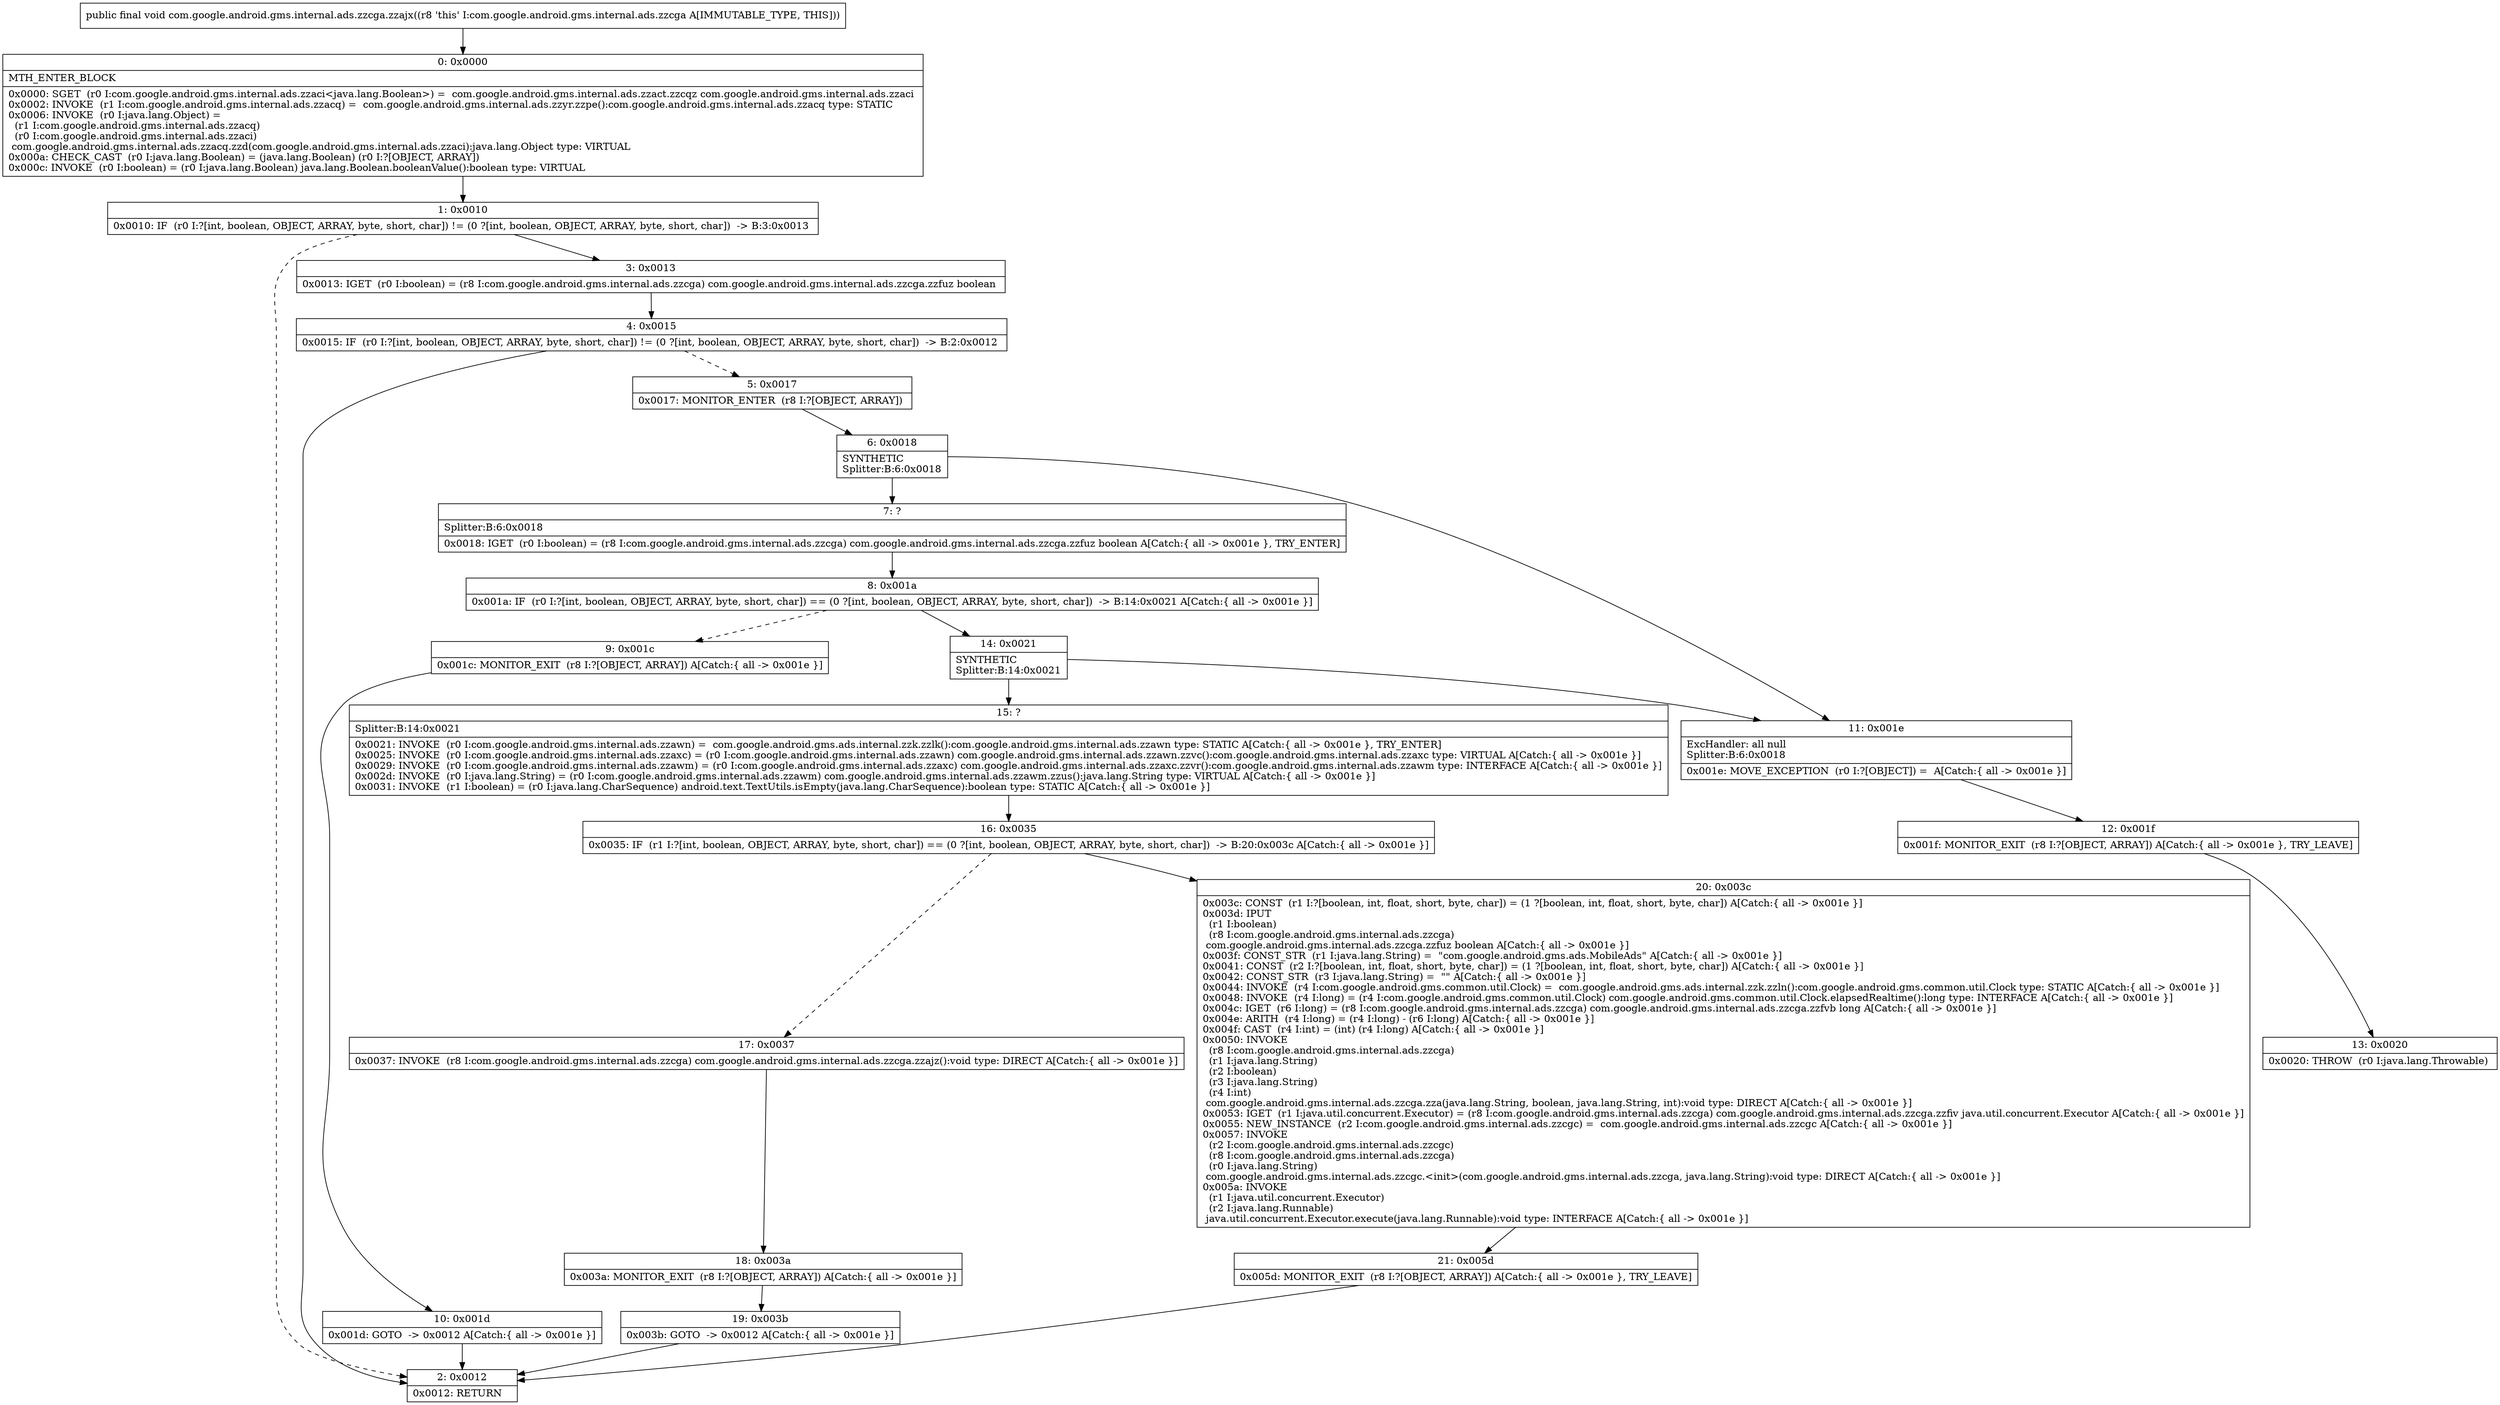 digraph "CFG forcom.google.android.gms.internal.ads.zzcga.zzajx()V" {
Node_0 [shape=record,label="{0\:\ 0x0000|MTH_ENTER_BLOCK\l|0x0000: SGET  (r0 I:com.google.android.gms.internal.ads.zzaci\<java.lang.Boolean\>) =  com.google.android.gms.internal.ads.zzact.zzcqz com.google.android.gms.internal.ads.zzaci \l0x0002: INVOKE  (r1 I:com.google.android.gms.internal.ads.zzacq) =  com.google.android.gms.internal.ads.zzyr.zzpe():com.google.android.gms.internal.ads.zzacq type: STATIC \l0x0006: INVOKE  (r0 I:java.lang.Object) = \l  (r1 I:com.google.android.gms.internal.ads.zzacq)\l  (r0 I:com.google.android.gms.internal.ads.zzaci)\l com.google.android.gms.internal.ads.zzacq.zzd(com.google.android.gms.internal.ads.zzaci):java.lang.Object type: VIRTUAL \l0x000a: CHECK_CAST  (r0 I:java.lang.Boolean) = (java.lang.Boolean) (r0 I:?[OBJECT, ARRAY]) \l0x000c: INVOKE  (r0 I:boolean) = (r0 I:java.lang.Boolean) java.lang.Boolean.booleanValue():boolean type: VIRTUAL \l}"];
Node_1 [shape=record,label="{1\:\ 0x0010|0x0010: IF  (r0 I:?[int, boolean, OBJECT, ARRAY, byte, short, char]) != (0 ?[int, boolean, OBJECT, ARRAY, byte, short, char])  \-\> B:3:0x0013 \l}"];
Node_2 [shape=record,label="{2\:\ 0x0012|0x0012: RETURN   \l}"];
Node_3 [shape=record,label="{3\:\ 0x0013|0x0013: IGET  (r0 I:boolean) = (r8 I:com.google.android.gms.internal.ads.zzcga) com.google.android.gms.internal.ads.zzcga.zzfuz boolean \l}"];
Node_4 [shape=record,label="{4\:\ 0x0015|0x0015: IF  (r0 I:?[int, boolean, OBJECT, ARRAY, byte, short, char]) != (0 ?[int, boolean, OBJECT, ARRAY, byte, short, char])  \-\> B:2:0x0012 \l}"];
Node_5 [shape=record,label="{5\:\ 0x0017|0x0017: MONITOR_ENTER  (r8 I:?[OBJECT, ARRAY]) \l}"];
Node_6 [shape=record,label="{6\:\ 0x0018|SYNTHETIC\lSplitter:B:6:0x0018\l}"];
Node_7 [shape=record,label="{7\:\ ?|Splitter:B:6:0x0018\l|0x0018: IGET  (r0 I:boolean) = (r8 I:com.google.android.gms.internal.ads.zzcga) com.google.android.gms.internal.ads.zzcga.zzfuz boolean A[Catch:\{ all \-\> 0x001e \}, TRY_ENTER]\l}"];
Node_8 [shape=record,label="{8\:\ 0x001a|0x001a: IF  (r0 I:?[int, boolean, OBJECT, ARRAY, byte, short, char]) == (0 ?[int, boolean, OBJECT, ARRAY, byte, short, char])  \-\> B:14:0x0021 A[Catch:\{ all \-\> 0x001e \}]\l}"];
Node_9 [shape=record,label="{9\:\ 0x001c|0x001c: MONITOR_EXIT  (r8 I:?[OBJECT, ARRAY]) A[Catch:\{ all \-\> 0x001e \}]\l}"];
Node_10 [shape=record,label="{10\:\ 0x001d|0x001d: GOTO  \-\> 0x0012 A[Catch:\{ all \-\> 0x001e \}]\l}"];
Node_11 [shape=record,label="{11\:\ 0x001e|ExcHandler: all null\lSplitter:B:6:0x0018\l|0x001e: MOVE_EXCEPTION  (r0 I:?[OBJECT]) =  A[Catch:\{ all \-\> 0x001e \}]\l}"];
Node_12 [shape=record,label="{12\:\ 0x001f|0x001f: MONITOR_EXIT  (r8 I:?[OBJECT, ARRAY]) A[Catch:\{ all \-\> 0x001e \}, TRY_LEAVE]\l}"];
Node_13 [shape=record,label="{13\:\ 0x0020|0x0020: THROW  (r0 I:java.lang.Throwable) \l}"];
Node_14 [shape=record,label="{14\:\ 0x0021|SYNTHETIC\lSplitter:B:14:0x0021\l}"];
Node_15 [shape=record,label="{15\:\ ?|Splitter:B:14:0x0021\l|0x0021: INVOKE  (r0 I:com.google.android.gms.internal.ads.zzawn) =  com.google.android.gms.ads.internal.zzk.zzlk():com.google.android.gms.internal.ads.zzawn type: STATIC A[Catch:\{ all \-\> 0x001e \}, TRY_ENTER]\l0x0025: INVOKE  (r0 I:com.google.android.gms.internal.ads.zzaxc) = (r0 I:com.google.android.gms.internal.ads.zzawn) com.google.android.gms.internal.ads.zzawn.zzvc():com.google.android.gms.internal.ads.zzaxc type: VIRTUAL A[Catch:\{ all \-\> 0x001e \}]\l0x0029: INVOKE  (r0 I:com.google.android.gms.internal.ads.zzawm) = (r0 I:com.google.android.gms.internal.ads.zzaxc) com.google.android.gms.internal.ads.zzaxc.zzvr():com.google.android.gms.internal.ads.zzawm type: INTERFACE A[Catch:\{ all \-\> 0x001e \}]\l0x002d: INVOKE  (r0 I:java.lang.String) = (r0 I:com.google.android.gms.internal.ads.zzawm) com.google.android.gms.internal.ads.zzawm.zzus():java.lang.String type: VIRTUAL A[Catch:\{ all \-\> 0x001e \}]\l0x0031: INVOKE  (r1 I:boolean) = (r0 I:java.lang.CharSequence) android.text.TextUtils.isEmpty(java.lang.CharSequence):boolean type: STATIC A[Catch:\{ all \-\> 0x001e \}]\l}"];
Node_16 [shape=record,label="{16\:\ 0x0035|0x0035: IF  (r1 I:?[int, boolean, OBJECT, ARRAY, byte, short, char]) == (0 ?[int, boolean, OBJECT, ARRAY, byte, short, char])  \-\> B:20:0x003c A[Catch:\{ all \-\> 0x001e \}]\l}"];
Node_17 [shape=record,label="{17\:\ 0x0037|0x0037: INVOKE  (r8 I:com.google.android.gms.internal.ads.zzcga) com.google.android.gms.internal.ads.zzcga.zzajz():void type: DIRECT A[Catch:\{ all \-\> 0x001e \}]\l}"];
Node_18 [shape=record,label="{18\:\ 0x003a|0x003a: MONITOR_EXIT  (r8 I:?[OBJECT, ARRAY]) A[Catch:\{ all \-\> 0x001e \}]\l}"];
Node_19 [shape=record,label="{19\:\ 0x003b|0x003b: GOTO  \-\> 0x0012 A[Catch:\{ all \-\> 0x001e \}]\l}"];
Node_20 [shape=record,label="{20\:\ 0x003c|0x003c: CONST  (r1 I:?[boolean, int, float, short, byte, char]) = (1 ?[boolean, int, float, short, byte, char]) A[Catch:\{ all \-\> 0x001e \}]\l0x003d: IPUT  \l  (r1 I:boolean)\l  (r8 I:com.google.android.gms.internal.ads.zzcga)\l com.google.android.gms.internal.ads.zzcga.zzfuz boolean A[Catch:\{ all \-\> 0x001e \}]\l0x003f: CONST_STR  (r1 I:java.lang.String) =  \"com.google.android.gms.ads.MobileAds\" A[Catch:\{ all \-\> 0x001e \}]\l0x0041: CONST  (r2 I:?[boolean, int, float, short, byte, char]) = (1 ?[boolean, int, float, short, byte, char]) A[Catch:\{ all \-\> 0x001e \}]\l0x0042: CONST_STR  (r3 I:java.lang.String) =  \"\" A[Catch:\{ all \-\> 0x001e \}]\l0x0044: INVOKE  (r4 I:com.google.android.gms.common.util.Clock) =  com.google.android.gms.ads.internal.zzk.zzln():com.google.android.gms.common.util.Clock type: STATIC A[Catch:\{ all \-\> 0x001e \}]\l0x0048: INVOKE  (r4 I:long) = (r4 I:com.google.android.gms.common.util.Clock) com.google.android.gms.common.util.Clock.elapsedRealtime():long type: INTERFACE A[Catch:\{ all \-\> 0x001e \}]\l0x004c: IGET  (r6 I:long) = (r8 I:com.google.android.gms.internal.ads.zzcga) com.google.android.gms.internal.ads.zzcga.zzfvb long A[Catch:\{ all \-\> 0x001e \}]\l0x004e: ARITH  (r4 I:long) = (r4 I:long) \- (r6 I:long) A[Catch:\{ all \-\> 0x001e \}]\l0x004f: CAST  (r4 I:int) = (int) (r4 I:long) A[Catch:\{ all \-\> 0x001e \}]\l0x0050: INVOKE  \l  (r8 I:com.google.android.gms.internal.ads.zzcga)\l  (r1 I:java.lang.String)\l  (r2 I:boolean)\l  (r3 I:java.lang.String)\l  (r4 I:int)\l com.google.android.gms.internal.ads.zzcga.zza(java.lang.String, boolean, java.lang.String, int):void type: DIRECT A[Catch:\{ all \-\> 0x001e \}]\l0x0053: IGET  (r1 I:java.util.concurrent.Executor) = (r8 I:com.google.android.gms.internal.ads.zzcga) com.google.android.gms.internal.ads.zzcga.zzfiv java.util.concurrent.Executor A[Catch:\{ all \-\> 0x001e \}]\l0x0055: NEW_INSTANCE  (r2 I:com.google.android.gms.internal.ads.zzcgc) =  com.google.android.gms.internal.ads.zzcgc A[Catch:\{ all \-\> 0x001e \}]\l0x0057: INVOKE  \l  (r2 I:com.google.android.gms.internal.ads.zzcgc)\l  (r8 I:com.google.android.gms.internal.ads.zzcga)\l  (r0 I:java.lang.String)\l com.google.android.gms.internal.ads.zzcgc.\<init\>(com.google.android.gms.internal.ads.zzcga, java.lang.String):void type: DIRECT A[Catch:\{ all \-\> 0x001e \}]\l0x005a: INVOKE  \l  (r1 I:java.util.concurrent.Executor)\l  (r2 I:java.lang.Runnable)\l java.util.concurrent.Executor.execute(java.lang.Runnable):void type: INTERFACE A[Catch:\{ all \-\> 0x001e \}]\l}"];
Node_21 [shape=record,label="{21\:\ 0x005d|0x005d: MONITOR_EXIT  (r8 I:?[OBJECT, ARRAY]) A[Catch:\{ all \-\> 0x001e \}, TRY_LEAVE]\l}"];
MethodNode[shape=record,label="{public final void com.google.android.gms.internal.ads.zzcga.zzajx((r8 'this' I:com.google.android.gms.internal.ads.zzcga A[IMMUTABLE_TYPE, THIS])) }"];
MethodNode -> Node_0;
Node_0 -> Node_1;
Node_1 -> Node_2[style=dashed];
Node_1 -> Node_3;
Node_3 -> Node_4;
Node_4 -> Node_2;
Node_4 -> Node_5[style=dashed];
Node_5 -> Node_6;
Node_6 -> Node_7;
Node_6 -> Node_11;
Node_7 -> Node_8;
Node_8 -> Node_9[style=dashed];
Node_8 -> Node_14;
Node_9 -> Node_10;
Node_10 -> Node_2;
Node_11 -> Node_12;
Node_12 -> Node_13;
Node_14 -> Node_15;
Node_14 -> Node_11;
Node_15 -> Node_16;
Node_16 -> Node_17[style=dashed];
Node_16 -> Node_20;
Node_17 -> Node_18;
Node_18 -> Node_19;
Node_19 -> Node_2;
Node_20 -> Node_21;
Node_21 -> Node_2;
}

